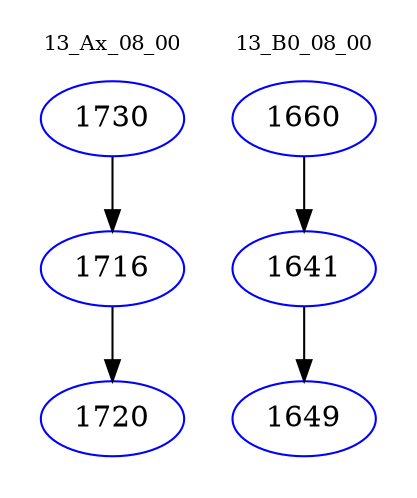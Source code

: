 digraph{
subgraph cluster_0 {
color = white
label = "13_Ax_08_00";
fontsize=10;
T0_1730 [label="1730", color="blue"]
T0_1730 -> T0_1716 [color="black"]
T0_1716 [label="1716", color="blue"]
T0_1716 -> T0_1720 [color="black"]
T0_1720 [label="1720", color="blue"]
}
subgraph cluster_1 {
color = white
label = "13_B0_08_00";
fontsize=10;
T1_1660 [label="1660", color="blue"]
T1_1660 -> T1_1641 [color="black"]
T1_1641 [label="1641", color="blue"]
T1_1641 -> T1_1649 [color="black"]
T1_1649 [label="1649", color="blue"]
}
}
